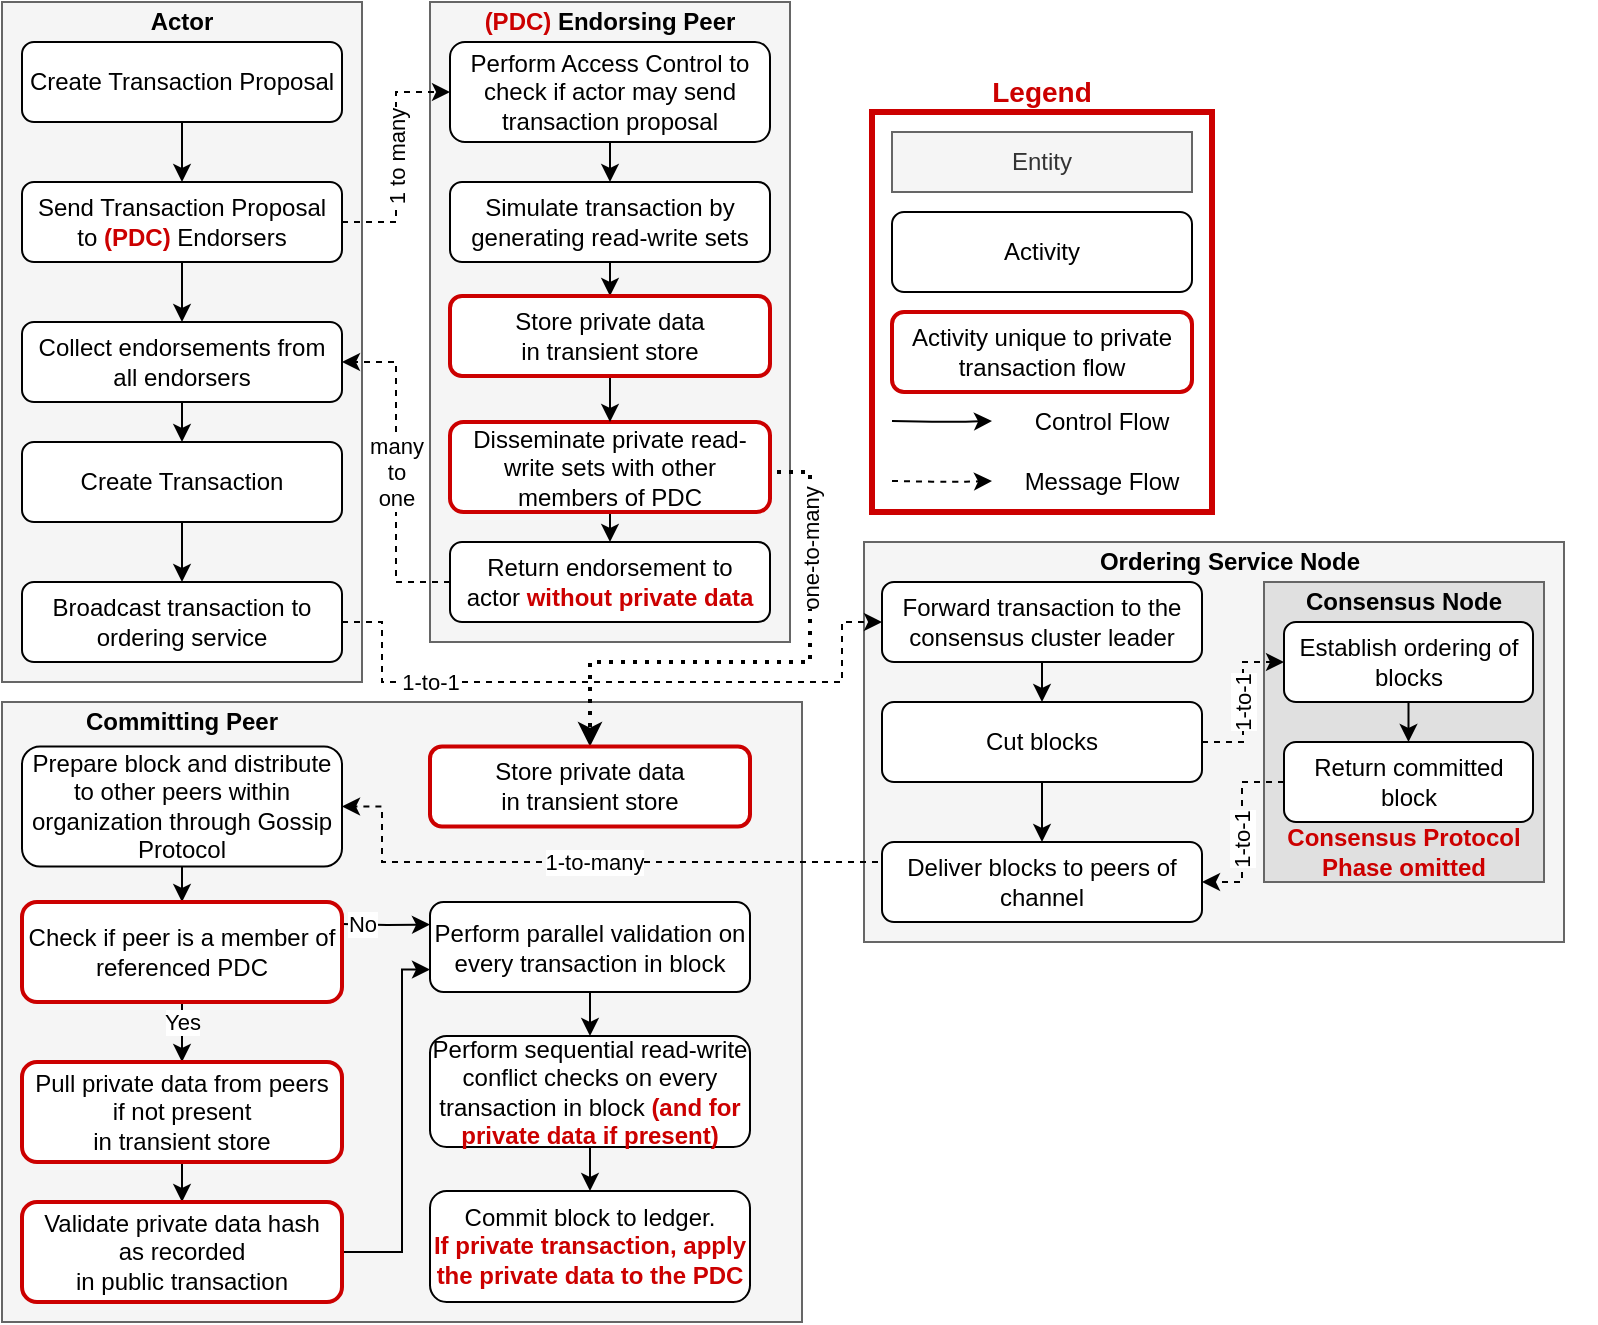 <mxfile version="14.5.8" type="device"><diagram id="vB04AObbwAFpurDxRLNN" name="Page-1"><mxGraphModel dx="1422" dy="692" grid="1" gridSize="10" guides="1" tooltips="1" connect="1" arrows="1" fold="1" page="1" pageScale="1" pageWidth="827" pageHeight="1169" math="0" shadow="0"><root><mxCell id="0"/><mxCell id="1" parent="0"/><mxCell id="0QZOozEQ0i0-hijhHTJb-7" value="" style="rounded=0;whiteSpace=wrap;html=1;fillColor=#f5f5f5;strokeColor=#666666;fontColor=#333333;" parent="1" vertex="1"><mxGeometry x="30" y="40" width="180" height="340" as="geometry"/></mxCell><mxCell id="0QZOozEQ0i0-hijhHTJb-57" value="" style="rounded=0;whiteSpace=wrap;html=1;fillColor=#f5f5f5;strokeColor=#666666;fontColor=#333333;" parent="1" vertex="1"><mxGeometry x="30" y="390" width="400" height="310" as="geometry"/></mxCell><mxCell id="0QZOozEQ0i0-hijhHTJb-28" value="" style="rounded=0;whiteSpace=wrap;html=1;fillColor=#f5f5f5;strokeColor=#666666;fontColor=#333333;" parent="1" vertex="1"><mxGeometry x="461" y="310" width="350" height="200" as="geometry"/></mxCell><mxCell id="0QZOozEQ0i0-hijhHTJb-15" value="" style="rounded=0;whiteSpace=wrap;html=1;fillColor=#f5f5f5;strokeColor=#666666;fontColor=#333333;" parent="1" vertex="1"><mxGeometry x="244" y="40" width="180" height="320" as="geometry"/></mxCell><mxCell id="0QZOozEQ0i0-hijhHTJb-11" style="edgeStyle=orthogonalEdgeStyle;rounded=0;orthogonalLoop=1;jettySize=auto;html=1;exitX=0.5;exitY=1;exitDx=0;exitDy=0;entryX=0.5;entryY=0;entryDx=0;entryDy=0;" parent="1" source="0QZOozEQ0i0-hijhHTJb-3" target="0QZOozEQ0i0-hijhHTJb-6" edge="1"><mxGeometry relative="1" as="geometry"/></mxCell><mxCell id="0QZOozEQ0i0-hijhHTJb-3" value="Create Transaction Proposal" style="rounded=1;whiteSpace=wrap;html=1;" parent="1" vertex="1"><mxGeometry x="40" y="60" width="160" height="40" as="geometry"/></mxCell><mxCell id="meZMNG5rX4aHCI59PBQU-3" value="1 to many" style="edgeStyle=orthogonalEdgeStyle;rounded=0;orthogonalLoop=1;jettySize=auto;html=1;exitX=1;exitY=0.5;exitDx=0;exitDy=0;entryX=0;entryY=0.5;entryDx=0;entryDy=0;dashed=1;labelPosition=center;verticalLabelPosition=middle;align=center;verticalAlign=middle;horizontal=0;" parent="1" source="0QZOozEQ0i0-hijhHTJb-6" target="0QZOozEQ0i0-hijhHTJb-8" edge="1"><mxGeometry relative="1" as="geometry"/></mxCell><mxCell id="0QZOozEQ0i0-hijhHTJb-6" value="Send Transaction Proposal&lt;br&gt;to &lt;b&gt;&lt;font color=&quot;#cc0000&quot;&gt;(PDC)&lt;/font&gt;&amp;nbsp;&lt;/b&gt;Endorsers" style="rounded=1;whiteSpace=wrap;html=1;" parent="1" vertex="1"><mxGeometry x="40" y="130" width="160" height="40" as="geometry"/></mxCell><mxCell id="0QZOozEQ0i0-hijhHTJb-10" style="edgeStyle=orthogonalEdgeStyle;rounded=0;orthogonalLoop=1;jettySize=auto;html=1;exitX=0.5;exitY=1;exitDx=0;exitDy=0;entryX=0.5;entryY=0;entryDx=0;entryDy=0;" parent="1" source="0QZOozEQ0i0-hijhHTJb-8" target="0QZOozEQ0i0-hijhHTJb-9" edge="1"><mxGeometry relative="1" as="geometry"/></mxCell><mxCell id="0QZOozEQ0i0-hijhHTJb-8" value="Perform Access Control to check if actor may send transaction proposal" style="rounded=1;whiteSpace=wrap;html=1;" parent="1" vertex="1"><mxGeometry x="254" y="60" width="160" height="50" as="geometry"/></mxCell><mxCell id="syOI7TvLKQOEgTOClw4j-13" style="edgeStyle=orthogonalEdgeStyle;rounded=0;orthogonalLoop=1;jettySize=auto;html=1;exitX=0.5;exitY=1;exitDx=0;exitDy=0;entryX=0.5;entryY=0;entryDx=0;entryDy=0;strokeColor=#000000;strokeWidth=1;" parent="1" source="0QZOozEQ0i0-hijhHTJb-9" target="syOI7TvLKQOEgTOClw4j-12" edge="1"><mxGeometry relative="1" as="geometry"/></mxCell><mxCell id="0QZOozEQ0i0-hijhHTJb-9" value="Simulate transaction by generating read-write sets" style="rounded=1;whiteSpace=wrap;html=1;" parent="1" vertex="1"><mxGeometry x="254" y="130" width="160" height="40" as="geometry"/></mxCell><mxCell id="meZMNG5rX4aHCI59PBQU-4" value="many&lt;br&gt;to&lt;br&gt;one" style="edgeStyle=orthogonalEdgeStyle;rounded=0;orthogonalLoop=1;jettySize=auto;html=1;exitX=0;exitY=0.5;exitDx=0;exitDy=0;dashed=1;entryX=1;entryY=0.5;entryDx=0;entryDy=0;" parent="1" source="syOI7TvLKQOEgTOClw4j-7" target="0QZOozEQ0i0-hijhHTJb-17" edge="1"><mxGeometry relative="1" as="geometry"><mxPoint x="220" y="220" as="targetPoint"/></mxGeometry></mxCell><mxCell id="syOI7TvLKQOEgTOClw4j-15" style="edgeStyle=orthogonalEdgeStyle;rounded=0;orthogonalLoop=1;jettySize=auto;html=1;exitX=0.5;exitY=1;exitDx=0;exitDy=0;entryX=0.5;entryY=0;entryDx=0;entryDy=0;strokeColor=#000000;strokeWidth=1;" parent="1" source="0QZOozEQ0i0-hijhHTJb-16" target="syOI7TvLKQOEgTOClw4j-7" edge="1"><mxGeometry relative="1" as="geometry"/></mxCell><mxCell id="syOI7TvLKQOEgTOClw4j-17" value="one-to-many" style="edgeStyle=orthogonalEdgeStyle;rounded=0;orthogonalLoop=1;jettySize=auto;html=1;exitX=1;exitY=0.5;exitDx=0;exitDy=0;entryX=0.5;entryY=0;entryDx=0;entryDy=0;strokeColor=#000000;strokeWidth=2;dashed=1;dashPattern=1 2;horizontal=0;" parent="1" source="0QZOozEQ0i0-hijhHTJb-16" target="syOI7TvLKQOEgTOClw4j-16" edge="1"><mxGeometry x="-0.547" relative="1" as="geometry"><Array as="points"><mxPoint x="434" y="275"/><mxPoint x="434" y="370"/><mxPoint x="324" y="370"/></Array><mxPoint as="offset"/></mxGeometry></mxCell><mxCell id="0QZOozEQ0i0-hijhHTJb-16" value="Disseminate private read-write sets with other members of PDC" style="rounded=1;whiteSpace=wrap;html=1;strokeWidth=2;strokeColor=#CC0000;" parent="1" vertex="1"><mxGeometry x="254" y="250" width="160" height="45" as="geometry"/></mxCell><mxCell id="0QZOozEQ0i0-hijhHTJb-25" style="edgeStyle=none;rounded=0;orthogonalLoop=1;jettySize=auto;html=1;exitX=0.5;exitY=1;exitDx=0;exitDy=0;entryX=0.5;entryY=0;entryDx=0;entryDy=0;" parent="1" source="0QZOozEQ0i0-hijhHTJb-17" target="0QZOozEQ0i0-hijhHTJb-18" edge="1"><mxGeometry relative="1" as="geometry"/></mxCell><mxCell id="0QZOozEQ0i0-hijhHTJb-17" value="Collect endorsements from all endorsers" style="rounded=1;whiteSpace=wrap;html=1;" parent="1" vertex="1"><mxGeometry x="40" y="200" width="160" height="40" as="geometry"/></mxCell><mxCell id="0QZOozEQ0i0-hijhHTJb-26" style="edgeStyle=none;rounded=0;orthogonalLoop=1;jettySize=auto;html=1;exitX=0.5;exitY=1;exitDx=0;exitDy=0;entryX=0.5;entryY=0;entryDx=0;entryDy=0;" parent="1" source="0QZOozEQ0i0-hijhHTJb-18" target="0QZOozEQ0i0-hijhHTJb-19" edge="1"><mxGeometry relative="1" as="geometry"/></mxCell><mxCell id="0QZOozEQ0i0-hijhHTJb-18" value="Create Transaction" style="rounded=1;whiteSpace=wrap;html=1;" parent="1" vertex="1"><mxGeometry x="40" y="260" width="160" height="40" as="geometry"/></mxCell><mxCell id="meZMNG5rX4aHCI59PBQU-5" value="1-to-1" style="edgeStyle=orthogonalEdgeStyle;rounded=0;orthogonalLoop=1;jettySize=auto;html=1;exitX=1;exitY=0.5;exitDx=0;exitDy=0;entryX=0;entryY=0.5;entryDx=0;entryDy=0;dashed=1;horizontal=1;" parent="1" source="0QZOozEQ0i0-hijhHTJb-19" target="0QZOozEQ0i0-hijhHTJb-21" edge="1"><mxGeometry x="-0.554" relative="1" as="geometry"><Array as="points"><mxPoint x="220" y="350"/><mxPoint x="220" y="380"/><mxPoint x="450" y="380"/><mxPoint x="450" y="350"/></Array><mxPoint as="offset"/></mxGeometry></mxCell><mxCell id="0QZOozEQ0i0-hijhHTJb-19" value="Broadcast transaction to ordering service" style="rounded=1;whiteSpace=wrap;html=1;" parent="1" vertex="1"><mxGeometry x="40" y="330" width="160" height="40" as="geometry"/></mxCell><mxCell id="meZMNG5rX4aHCI59PBQU-7" style="edgeStyle=orthogonalEdgeStyle;rounded=0;orthogonalLoop=1;jettySize=auto;html=1;exitX=0.5;exitY=1;exitDx=0;exitDy=0;entryX=0.5;entryY=0;entryDx=0;entryDy=0;" parent="1" source="0QZOozEQ0i0-hijhHTJb-21" target="0QZOozEQ0i0-hijhHTJb-36" edge="1"><mxGeometry relative="1" as="geometry"/></mxCell><mxCell id="0QZOozEQ0i0-hijhHTJb-21" value="Forward transaction to the consensus cluster leader" style="rounded=1;whiteSpace=wrap;html=1;" parent="1" vertex="1"><mxGeometry x="470" y="330" width="160" height="40" as="geometry"/></mxCell><mxCell id="0QZOozEQ0i0-hijhHTJb-32" value="" style="rounded=0;whiteSpace=wrap;html=1;strokeColor=#666666;fontColor=#333333;fillColor=#E0E0E0;" parent="1" vertex="1"><mxGeometry x="661" y="330" width="140" height="150" as="geometry"/></mxCell><mxCell id="0QZOozEQ0i0-hijhHTJb-37" value="1-to-1" style="edgeStyle=orthogonalEdgeStyle;rounded=0;orthogonalLoop=1;jettySize=auto;html=1;entryX=1;entryY=0.5;entryDx=0;entryDy=0;dashed=1;exitX=0;exitY=0.5;exitDx=0;exitDy=0;horizontal=0;" parent="1" source="0QZOozEQ0i0-hijhHTJb-33" target="0QZOozEQ0i0-hijhHTJb-38" edge="1"><mxGeometry x="0.099" relative="1" as="geometry"><Array as="points"><mxPoint x="650" y="430"/><mxPoint x="650" y="480"/></Array><mxPoint x="917" y="500" as="sourcePoint"/><mxPoint as="offset"/></mxGeometry></mxCell><mxCell id="0QZOozEQ0i0-hijhHTJb-33" value="Return committed block" style="rounded=1;whiteSpace=wrap;html=1;" parent="1" vertex="1"><mxGeometry x="671" y="410" width="124.5" height="40" as="geometry"/></mxCell><mxCell id="0QZOozEQ0i0-hijhHTJb-35" style="edgeStyle=none;rounded=0;orthogonalLoop=1;jettySize=auto;html=1;exitX=0.5;exitY=1;exitDx=0;exitDy=0;entryX=0.5;entryY=0;entryDx=0;entryDy=0;" parent="1" source="0QZOozEQ0i0-hijhHTJb-34" target="0QZOozEQ0i0-hijhHTJb-33" edge="1"><mxGeometry relative="1" as="geometry"/></mxCell><mxCell id="0QZOozEQ0i0-hijhHTJb-34" value="Establish ordering of blocks" style="rounded=1;whiteSpace=wrap;html=1;" parent="1" vertex="1"><mxGeometry x="671" y="350" width="124.5" height="40" as="geometry"/></mxCell><mxCell id="0QZOozEQ0i0-hijhHTJb-39" style="edgeStyle=orthogonalEdgeStyle;rounded=0;orthogonalLoop=1;jettySize=auto;html=1;exitX=0.5;exitY=1;exitDx=0;exitDy=0;entryX=0.5;entryY=0;entryDx=0;entryDy=0;" parent="1" source="0QZOozEQ0i0-hijhHTJb-36" target="0QZOozEQ0i0-hijhHTJb-38" edge="1"><mxGeometry relative="1" as="geometry"/></mxCell><mxCell id="0QZOozEQ0i0-hijhHTJb-36" value="Cut blocks" style="rounded=1;whiteSpace=wrap;html=1;" parent="1" vertex="1"><mxGeometry x="470" y="390" width="160" height="40" as="geometry"/></mxCell><mxCell id="meZMNG5rX4aHCI59PBQU-6" value="1-to-many" style="edgeStyle=orthogonalEdgeStyle;rounded=0;orthogonalLoop=1;jettySize=auto;html=1;exitX=0;exitY=0.5;exitDx=0;exitDy=0;entryX=1;entryY=0.5;entryDx=0;entryDy=0;dashed=1;horizontal=1;" parent="1" target="0QZOozEQ0i0-hijhHTJb-48" edge="1" source="0QZOozEQ0i0-hijhHTJb-38"><mxGeometry relative="1" as="geometry"><mxPoint x="459" y="520" as="sourcePoint"/><Array as="points"><mxPoint x="470" y="470"/><mxPoint x="220" y="470"/><mxPoint x="220" y="442"/></Array></mxGeometry></mxCell><mxCell id="0QZOozEQ0i0-hijhHTJb-38" value="Deliver blocks to peers of channel" style="rounded=1;whiteSpace=wrap;html=1;" parent="1" vertex="1"><mxGeometry x="470" y="460" width="160" height="40" as="geometry"/></mxCell><mxCell id="0QZOozEQ0i0-hijhHTJb-40" value="&lt;b&gt;Actor&lt;/b&gt;" style="text;html=1;strokeColor=none;fillColor=none;align=center;verticalAlign=middle;whiteSpace=wrap;rounded=0;" parent="1" vertex="1"><mxGeometry x="30" y="40" width="180" height="20" as="geometry"/></mxCell><mxCell id="0QZOozEQ0i0-hijhHTJb-41" value="&lt;font color=&quot;#cc0000&quot;&gt;&lt;b&gt;(PDC)&lt;/b&gt;&lt;/font&gt;&lt;b&gt; Endorsing Peer&lt;/b&gt;" style="text;html=1;strokeColor=none;fillColor=none;align=center;verticalAlign=middle;whiteSpace=wrap;rounded=0;" parent="1" vertex="1"><mxGeometry x="244" y="40" width="180" height="20" as="geometry"/></mxCell><mxCell id="0QZOozEQ0i0-hijhHTJb-42" value="1-to-1" style="rounded=0;orthogonalLoop=1;jettySize=auto;html=1;exitX=1;exitY=0.5;exitDx=0;exitDy=0;dashed=1;entryX=0;entryY=0.5;entryDx=0;entryDy=0;edgeStyle=orthogonalEdgeStyle;horizontal=0;" parent="1" source="0QZOozEQ0i0-hijhHTJb-36" target="0QZOozEQ0i0-hijhHTJb-34" edge="1"><mxGeometry relative="1" as="geometry"><mxPoint x="652" y="370" as="targetPoint"/><mxPoint y="1" as="offset"/></mxGeometry></mxCell><mxCell id="0QZOozEQ0i0-hijhHTJb-43" value="&lt;b&gt;Ordering Service Node&lt;/b&gt;" style="text;html=1;strokeColor=none;fillColor=none;align=center;verticalAlign=middle;whiteSpace=wrap;rounded=0;" parent="1" vertex="1"><mxGeometry x="461" y="310" width="366" height="20" as="geometry"/></mxCell><mxCell id="0QZOozEQ0i0-hijhHTJb-44" value="&lt;b&gt;Consensus Node&lt;/b&gt;" style="text;html=1;strokeColor=none;fillColor=none;align=center;verticalAlign=middle;whiteSpace=wrap;rounded=0;" parent="1" vertex="1"><mxGeometry x="661" y="330" width="140" height="20" as="geometry"/></mxCell><mxCell id="syOI7TvLKQOEgTOClw4j-19" style="edgeStyle=orthogonalEdgeStyle;rounded=0;orthogonalLoop=1;jettySize=auto;html=1;exitX=0.5;exitY=1;exitDx=0;exitDy=0;entryX=0.5;entryY=0;entryDx=0;entryDy=0;strokeColor=#000000;strokeWidth=1;" parent="1" source="0QZOozEQ0i0-hijhHTJb-48" target="syOI7TvLKQOEgTOClw4j-18" edge="1"><mxGeometry relative="1" as="geometry"/></mxCell><mxCell id="0QZOozEQ0i0-hijhHTJb-48" value="Prepare block and distribute to other peers within organization through Gossip Protocol" style="rounded=1;whiteSpace=wrap;html=1;" parent="1" vertex="1"><mxGeometry x="40" y="412.25" width="160" height="60" as="geometry"/></mxCell><mxCell id="0QZOozEQ0i0-hijhHTJb-52" style="edgeStyle=none;rounded=0;orthogonalLoop=1;jettySize=auto;html=1;exitX=0.5;exitY=1;exitDx=0;exitDy=0;entryX=0.5;entryY=0;entryDx=0;entryDy=0;" parent="1" source="0QZOozEQ0i0-hijhHTJb-49" target="0QZOozEQ0i0-hijhHTJb-50" edge="1"><mxGeometry relative="1" as="geometry"/></mxCell><mxCell id="0QZOozEQ0i0-hijhHTJb-49" value="Perform parallel validation on every transaction in block" style="rounded=1;whiteSpace=wrap;html=1;" parent="1" vertex="1"><mxGeometry x="244" y="490" width="160" height="45" as="geometry"/></mxCell><mxCell id="0QZOozEQ0i0-hijhHTJb-60" style="edgeStyle=none;rounded=0;orthogonalLoop=1;jettySize=auto;html=1;exitX=0.5;exitY=1;exitDx=0;exitDy=0;entryX=0.5;entryY=0;entryDx=0;entryDy=0;" parent="1" source="0QZOozEQ0i0-hijhHTJb-50" target="0QZOozEQ0i0-hijhHTJb-53" edge="1"><mxGeometry relative="1" as="geometry"/></mxCell><mxCell id="0QZOozEQ0i0-hijhHTJb-50" value="Perform sequential read-write conflict checks on every transaction in block &lt;b&gt;&lt;font color=&quot;#cc0000&quot;&gt;(and for private data if present)&lt;/font&gt;&lt;/b&gt;" style="rounded=1;whiteSpace=wrap;html=1;" parent="1" vertex="1"><mxGeometry x="244" y="557" width="160" height="55.5" as="geometry"/></mxCell><mxCell id="0QZOozEQ0i0-hijhHTJb-53" value="Commit block to ledger.&lt;br&gt;&lt;b&gt;&lt;font color=&quot;#cc0000&quot;&gt;If private transaction, apply the private data to the PDC&lt;/font&gt;&lt;/b&gt;" style="rounded=1;whiteSpace=wrap;html=1;strokeWidth=1;" parent="1" vertex="1"><mxGeometry x="244" y="634.5" width="160" height="55.5" as="geometry"/></mxCell><mxCell id="0QZOozEQ0i0-hijhHTJb-58" value="&lt;b&gt;Committing Peer&lt;/b&gt;" style="text;html=1;strokeColor=none;fillColor=none;align=center;verticalAlign=middle;whiteSpace=wrap;rounded=0;" parent="1" vertex="1"><mxGeometry x="30" y="390" width="180" height="20" as="geometry"/></mxCell><mxCell id="meZMNG5rX4aHCI59PBQU-1" style="edgeStyle=orthogonalEdgeStyle;rounded=0;orthogonalLoop=1;jettySize=auto;html=1;exitX=0.5;exitY=0;exitDx=0;exitDy=0;entryX=0.5;entryY=0;entryDx=0;entryDy=0;" parent="1" target="0QZOozEQ0i0-hijhHTJb-17" edge="1"><mxGeometry relative="1" as="geometry"><mxPoint x="120" y="170" as="sourcePoint"/></mxGeometry></mxCell><mxCell id="0QZOozEQ0i0-hijhHTJb-71" value="&lt;b style=&quot;font-size: 12px&quot;&gt;&lt;font style=&quot;font-size: 12px&quot; color=&quot;#cc0000&quot;&gt;Consensus Protocol&lt;br&gt;Phase omitted&lt;/font&gt;&lt;/b&gt;" style="text;html=1;strokeColor=none;fillColor=none;align=center;verticalAlign=middle;whiteSpace=wrap;rounded=0;dashed=1;fontSize=12;" parent="1" vertex="1"><mxGeometry x="661" y="450" width="140" height="30" as="geometry"/></mxCell><mxCell id="meZMNG5rX4aHCI59PBQU-8" value="" style="rounded=0;whiteSpace=wrap;html=1;strokeWidth=3;strokeColor=#cc0000;" parent="1" vertex="1"><mxGeometry x="465" y="95" width="170" height="200" as="geometry"/></mxCell><mxCell id="meZMNG5rX4aHCI59PBQU-9" value="&lt;b&gt;&lt;font style=&quot;font-size: 14px&quot;&gt;Legend&lt;/font&gt;&lt;/b&gt;" style="text;html=1;strokeColor=none;fillColor=none;align=center;verticalAlign=middle;whiteSpace=wrap;rounded=0;fontColor=#CC0000;" parent="1" vertex="1"><mxGeometry x="465" y="75" width="170" height="20" as="geometry"/></mxCell><mxCell id="meZMNG5rX4aHCI59PBQU-10" value="" style="endArrow=classic;html=1;fontColor=#CC0000;" parent="1" edge="1"><mxGeometry width="50" height="50" relative="1" as="geometry"><mxPoint x="475" y="249.5" as="sourcePoint"/><mxPoint x="525" y="249.5" as="targetPoint"/><Array as="points"><mxPoint x="505" y="250"/></Array></mxGeometry></mxCell><mxCell id="meZMNG5rX4aHCI59PBQU-11" value="Control Flow" style="text;html=1;strokeColor=none;fillColor=none;align=center;verticalAlign=middle;whiteSpace=wrap;rounded=0;" parent="1" vertex="1"><mxGeometry x="535" y="240" width="90" height="20" as="geometry"/></mxCell><mxCell id="meZMNG5rX4aHCI59PBQU-12" value="Entity" style="rounded=0;whiteSpace=wrap;html=1;fillColor=#f5f5f5;strokeColor=#666666;fontColor=#333333;" parent="1" vertex="1"><mxGeometry x="475" y="105" width="150" height="30" as="geometry"/></mxCell><mxCell id="meZMNG5rX4aHCI59PBQU-13" value="Activity" style="rounded=1;whiteSpace=wrap;html=1;" parent="1" vertex="1"><mxGeometry x="475" y="145" width="150" height="40" as="geometry"/></mxCell><mxCell id="meZMNG5rX4aHCI59PBQU-15" value="" style="endArrow=classic;html=1;fontColor=#CC0000;dashed=1;" parent="1" edge="1"><mxGeometry width="50" height="50" relative="1" as="geometry"><mxPoint x="475" y="279.5" as="sourcePoint"/><mxPoint x="525" y="279.5" as="targetPoint"/><Array as="points"><mxPoint x="505" y="280"/></Array></mxGeometry></mxCell><mxCell id="meZMNG5rX4aHCI59PBQU-16" value="Message Flow" style="text;html=1;strokeColor=none;fillColor=none;align=center;verticalAlign=middle;whiteSpace=wrap;rounded=0;" parent="1" vertex="1"><mxGeometry x="535" y="270" width="90" height="20" as="geometry"/></mxCell><mxCell id="syOI7TvLKQOEgTOClw4j-7" value="Return endorsement to&lt;br&gt;actor &lt;b&gt;&lt;font color=&quot;#cc0000&quot;&gt;without private data&lt;/font&gt;&lt;/b&gt;" style="rounded=1;whiteSpace=wrap;html=1;" parent="1" vertex="1"><mxGeometry x="254" y="310" width="160" height="40" as="geometry"/></mxCell><mxCell id="syOI7TvLKQOEgTOClw4j-9" value="Activity unique to private transaction flow" style="rounded=1;whiteSpace=wrap;html=1;strokeWidth=2;strokeColor=#CC0000;" parent="1" vertex="1"><mxGeometry x="475" y="195" width="150" height="40" as="geometry"/></mxCell><mxCell id="syOI7TvLKQOEgTOClw4j-14" style="edgeStyle=orthogonalEdgeStyle;rounded=0;orthogonalLoop=1;jettySize=auto;html=1;exitX=0.5;exitY=1;exitDx=0;exitDy=0;entryX=0.5;entryY=0;entryDx=0;entryDy=0;strokeColor=#000000;strokeWidth=1;" parent="1" source="syOI7TvLKQOEgTOClw4j-12" target="0QZOozEQ0i0-hijhHTJb-16" edge="1"><mxGeometry relative="1" as="geometry"/></mxCell><mxCell id="syOI7TvLKQOEgTOClw4j-12" value="Store private data&lt;br&gt;in transient store" style="rounded=1;whiteSpace=wrap;html=1;strokeWidth=2;strokeColor=#CC0000;" parent="1" vertex="1"><mxGeometry x="254" y="187" width="160" height="40" as="geometry"/></mxCell><mxCell id="syOI7TvLKQOEgTOClw4j-16" value="Store private data&lt;br&gt;in transient store" style="rounded=1;whiteSpace=wrap;html=1;strokeWidth=2;strokeColor=#CC0000;" parent="1" vertex="1"><mxGeometry x="244" y="412.25" width="160" height="40" as="geometry"/></mxCell><mxCell id="syOI7TvLKQOEgTOClw4j-21" value="No" style="edgeStyle=orthogonalEdgeStyle;rounded=0;orthogonalLoop=1;jettySize=auto;html=1;entryX=0;entryY=0.25;entryDx=0;entryDy=0;strokeColor=#000000;strokeWidth=1;" parent="1" target="0QZOozEQ0i0-hijhHTJb-49" edge="1"><mxGeometry x="-0.548" relative="1" as="geometry"><mxPoint x="200" y="501" as="sourcePoint"/><mxPoint as="offset"/></mxGeometry></mxCell><mxCell id="syOI7TvLKQOEgTOClw4j-22" value="Yes" style="edgeStyle=orthogonalEdgeStyle;rounded=0;orthogonalLoop=1;jettySize=auto;html=1;exitX=0.5;exitY=1;exitDx=0;exitDy=0;entryX=0.5;entryY=0;entryDx=0;entryDy=0;strokeColor=#000000;strokeWidth=1;" parent="1" source="syOI7TvLKQOEgTOClw4j-18" target="syOI7TvLKQOEgTOClw4j-20" edge="1"><mxGeometry x="-0.333" relative="1" as="geometry"><mxPoint as="offset"/></mxGeometry></mxCell><mxCell id="syOI7TvLKQOEgTOClw4j-18" value="Check if peer is a member of referenced PDC" style="rounded=1;whiteSpace=wrap;html=1;strokeWidth=2;strokeColor=#CC0000;" parent="1" vertex="1"><mxGeometry x="40" y="490" width="160" height="50" as="geometry"/></mxCell><mxCell id="syOI7TvLKQOEgTOClw4j-24" style="edgeStyle=orthogonalEdgeStyle;rounded=0;orthogonalLoop=1;jettySize=auto;html=1;exitX=0.5;exitY=1;exitDx=0;exitDy=0;entryX=0.5;entryY=0;entryDx=0;entryDy=0;strokeColor=#000000;strokeWidth=1;" parent="1" source="syOI7TvLKQOEgTOClw4j-20" target="syOI7TvLKQOEgTOClw4j-23" edge="1"><mxGeometry relative="1" as="geometry"/></mxCell><mxCell id="syOI7TvLKQOEgTOClw4j-20" value="Pull private data from peers&lt;br&gt;if not present&lt;br&gt;in transient store" style="rounded=1;whiteSpace=wrap;html=1;strokeWidth=2;strokeColor=#CC0000;" parent="1" vertex="1"><mxGeometry x="40" y="570" width="160" height="50" as="geometry"/></mxCell><mxCell id="syOI7TvLKQOEgTOClw4j-25" style="edgeStyle=orthogonalEdgeStyle;rounded=0;orthogonalLoop=1;jettySize=auto;html=1;exitX=1;exitY=0.5;exitDx=0;exitDy=0;entryX=0;entryY=0.75;entryDx=0;entryDy=0;strokeColor=#000000;strokeWidth=1;" parent="1" source="syOI7TvLKQOEgTOClw4j-23" target="0QZOozEQ0i0-hijhHTJb-49" edge="1"><mxGeometry relative="1" as="geometry"><Array as="points"><mxPoint x="230" y="665"/><mxPoint x="230" y="524"/></Array></mxGeometry></mxCell><mxCell id="syOI7TvLKQOEgTOClw4j-23" value="Validate private data hash&lt;br&gt;as recorded&lt;br&gt;in public transaction" style="rounded=1;whiteSpace=wrap;html=1;strokeWidth=2;strokeColor=#CC0000;" parent="1" vertex="1"><mxGeometry x="40" y="640" width="160" height="50" as="geometry"/></mxCell></root></mxGraphModel></diagram></mxfile>